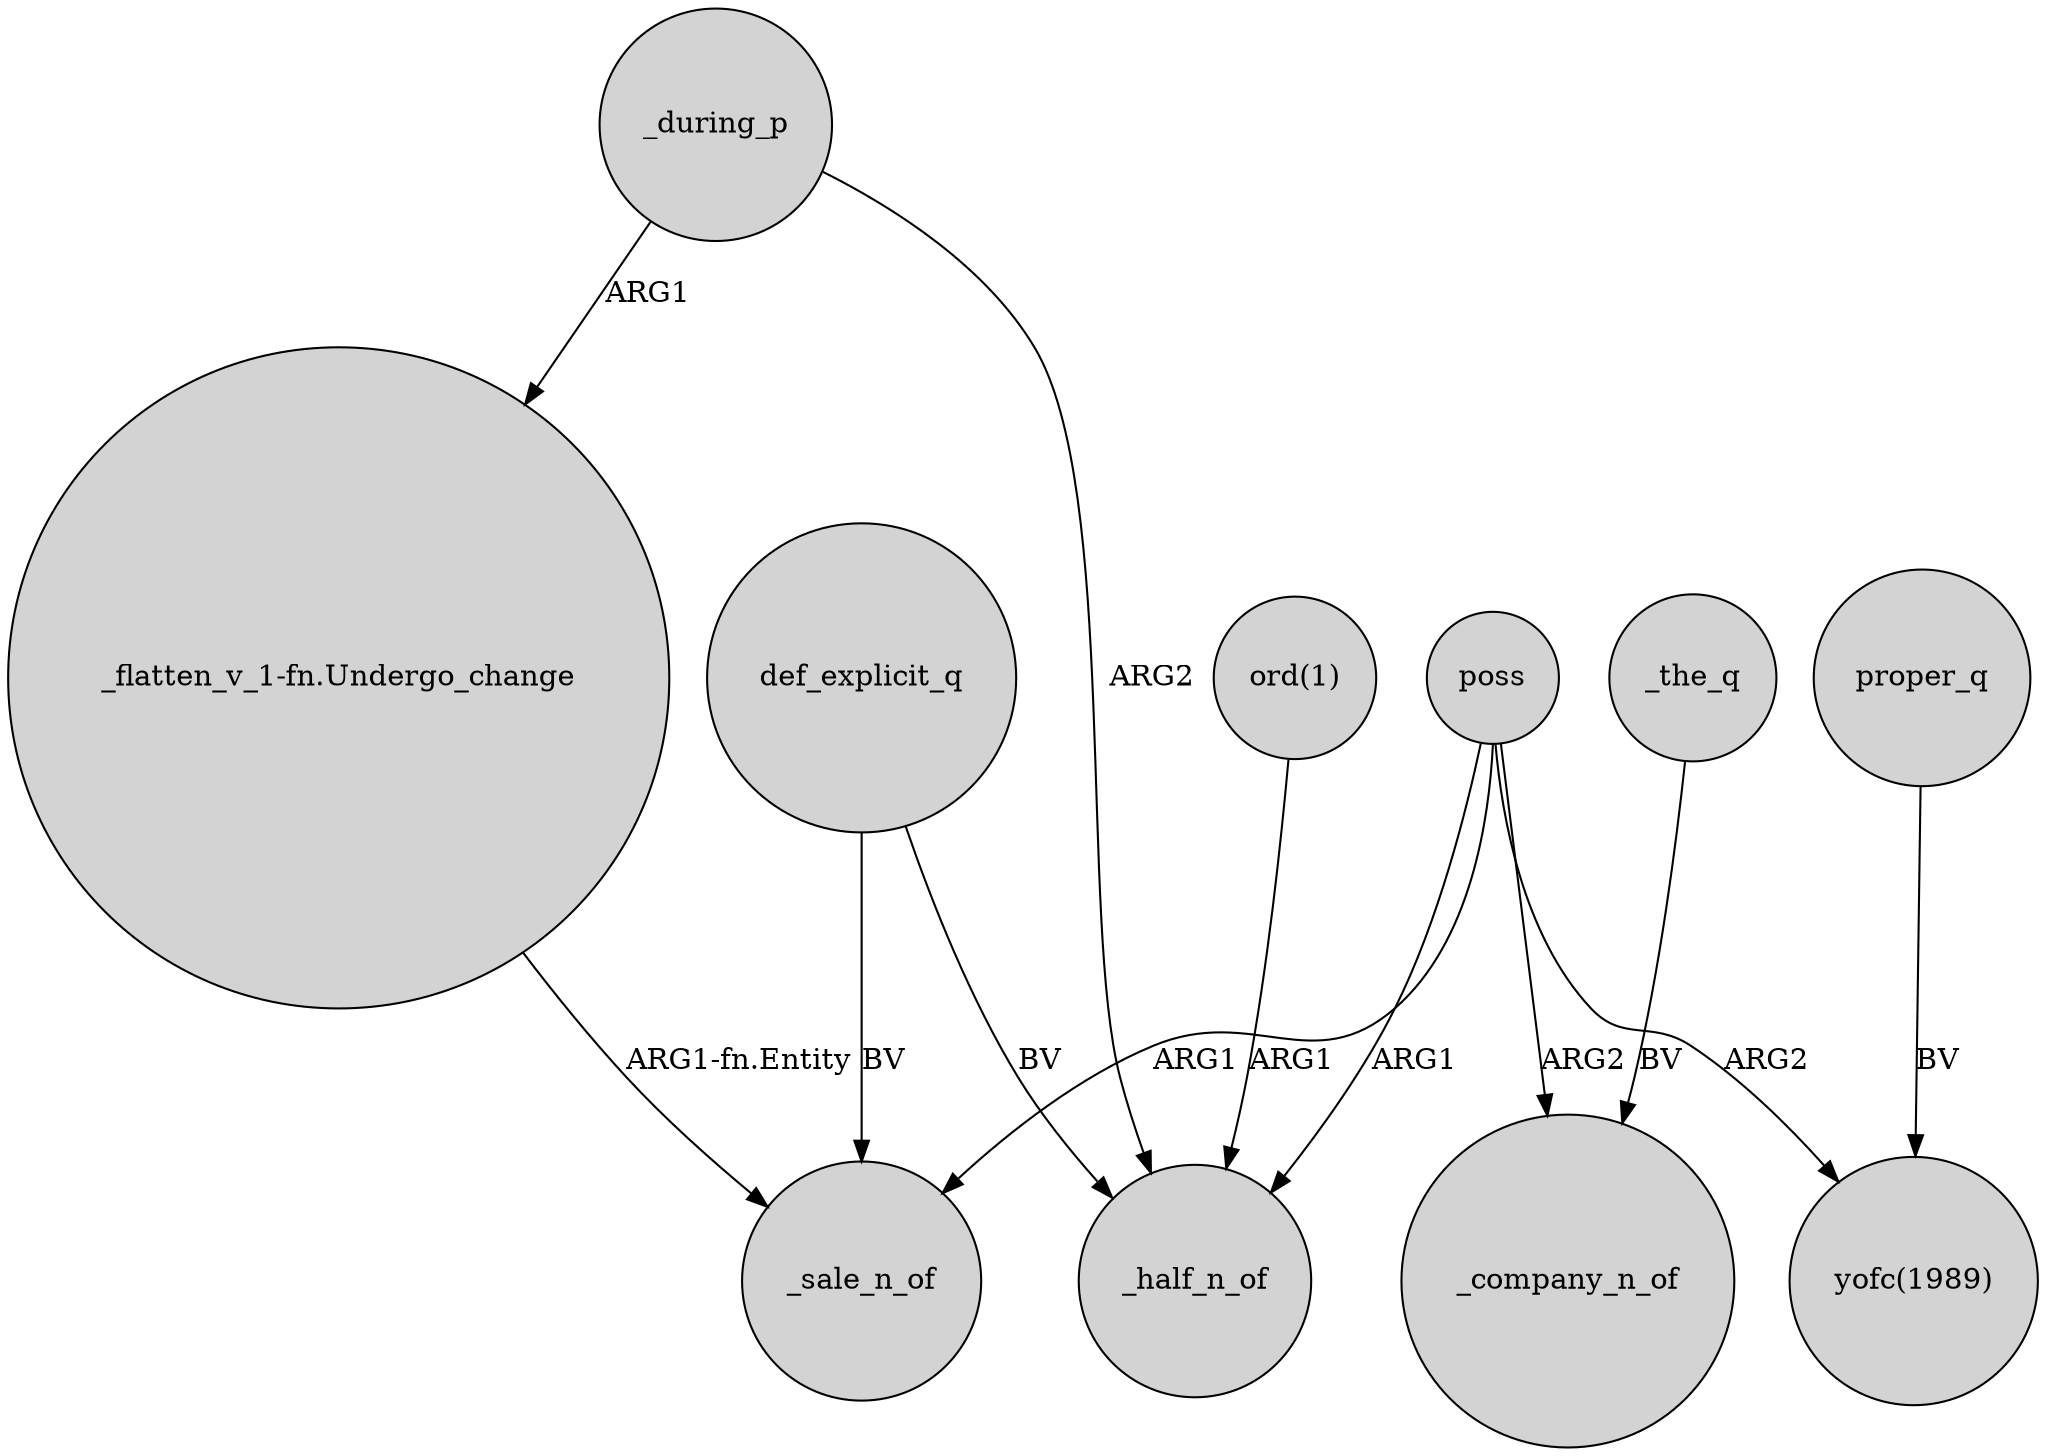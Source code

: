 digraph {
	node [shape=circle style=filled]
	poss -> _sale_n_of [label=ARG1]
	poss -> "yofc(1989)" [label=ARG2]
	"ord(1)" -> _half_n_of [label=ARG1]
	_during_p -> _half_n_of [label=ARG2]
	_during_p -> "_flatten_v_1-fn.Undergo_change" [label=ARG1]
	def_explicit_q -> _half_n_of [label=BV]
	proper_q -> "yofc(1989)" [label=BV]
	_the_q -> _company_n_of [label=BV]
	poss -> _half_n_of [label=ARG1]
	"_flatten_v_1-fn.Undergo_change" -> _sale_n_of [label="ARG1-fn.Entity"]
	def_explicit_q -> _sale_n_of [label=BV]
	poss -> _company_n_of [label=ARG2]
}
